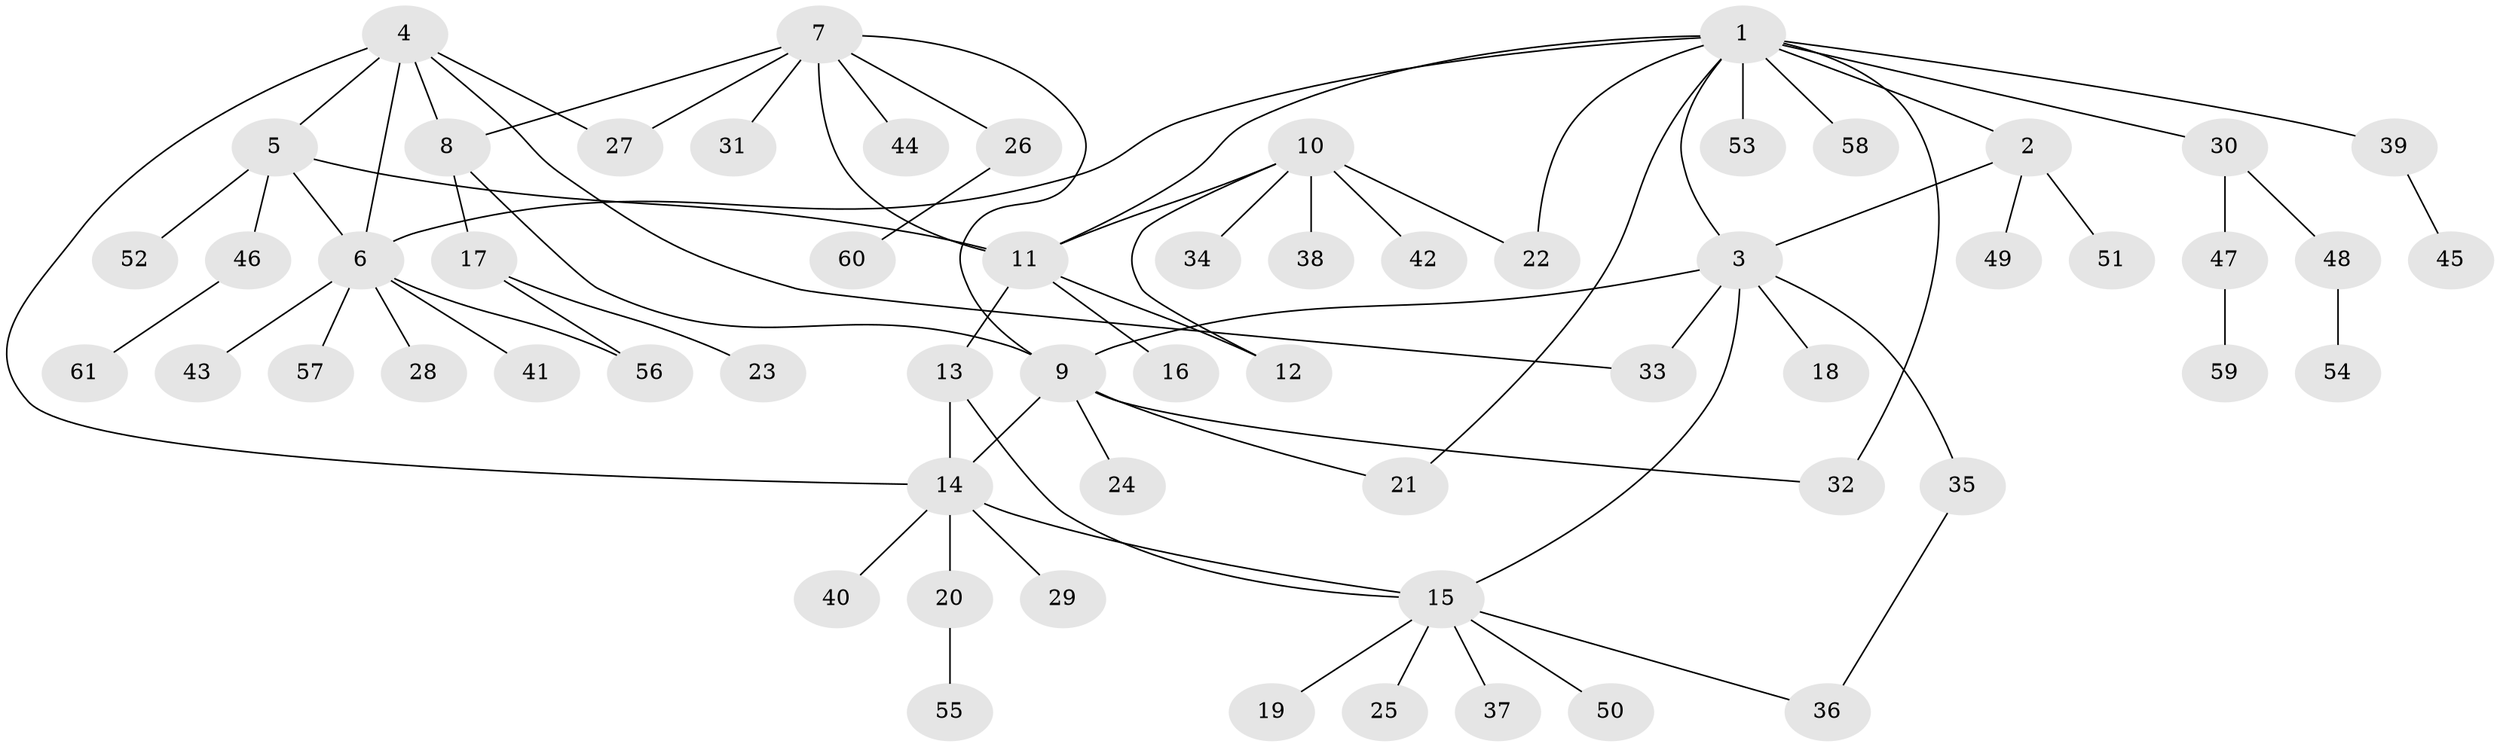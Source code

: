 // coarse degree distribution, {6: 0.18518518518518517, 7: 0.037037037037037035, 2: 0.2222222222222222, 4: 0.07407407407407407, 1: 0.37037037037037035, 5: 0.037037037037037035, 9: 0.037037037037037035, 3: 0.037037037037037035}
// Generated by graph-tools (version 1.1) at 2025/37/03/04/25 23:37:48]
// undirected, 61 vertices, 78 edges
graph export_dot {
  node [color=gray90,style=filled];
  1;
  2;
  3;
  4;
  5;
  6;
  7;
  8;
  9;
  10;
  11;
  12;
  13;
  14;
  15;
  16;
  17;
  18;
  19;
  20;
  21;
  22;
  23;
  24;
  25;
  26;
  27;
  28;
  29;
  30;
  31;
  32;
  33;
  34;
  35;
  36;
  37;
  38;
  39;
  40;
  41;
  42;
  43;
  44;
  45;
  46;
  47;
  48;
  49;
  50;
  51;
  52;
  53;
  54;
  55;
  56;
  57;
  58;
  59;
  60;
  61;
  1 -- 2;
  1 -- 3;
  1 -- 6;
  1 -- 11;
  1 -- 21;
  1 -- 22;
  1 -- 30;
  1 -- 32;
  1 -- 39;
  1 -- 53;
  1 -- 58;
  2 -- 3;
  2 -- 49;
  2 -- 51;
  3 -- 9;
  3 -- 15;
  3 -- 18;
  3 -- 33;
  3 -- 35;
  4 -- 5;
  4 -- 6;
  4 -- 8;
  4 -- 14;
  4 -- 27;
  4 -- 33;
  5 -- 6;
  5 -- 11;
  5 -- 46;
  5 -- 52;
  6 -- 28;
  6 -- 41;
  6 -- 43;
  6 -- 56;
  6 -- 57;
  7 -- 8;
  7 -- 9;
  7 -- 11;
  7 -- 26;
  7 -- 27;
  7 -- 31;
  7 -- 44;
  8 -- 9;
  8 -- 17;
  9 -- 14;
  9 -- 21;
  9 -- 24;
  9 -- 32;
  10 -- 11;
  10 -- 12;
  10 -- 22;
  10 -- 34;
  10 -- 38;
  10 -- 42;
  11 -- 12;
  11 -- 13;
  11 -- 16;
  13 -- 14;
  13 -- 15;
  14 -- 15;
  14 -- 20;
  14 -- 29;
  14 -- 40;
  15 -- 19;
  15 -- 25;
  15 -- 36;
  15 -- 37;
  15 -- 50;
  17 -- 23;
  17 -- 56;
  20 -- 55;
  26 -- 60;
  30 -- 47;
  30 -- 48;
  35 -- 36;
  39 -- 45;
  46 -- 61;
  47 -- 59;
  48 -- 54;
}
